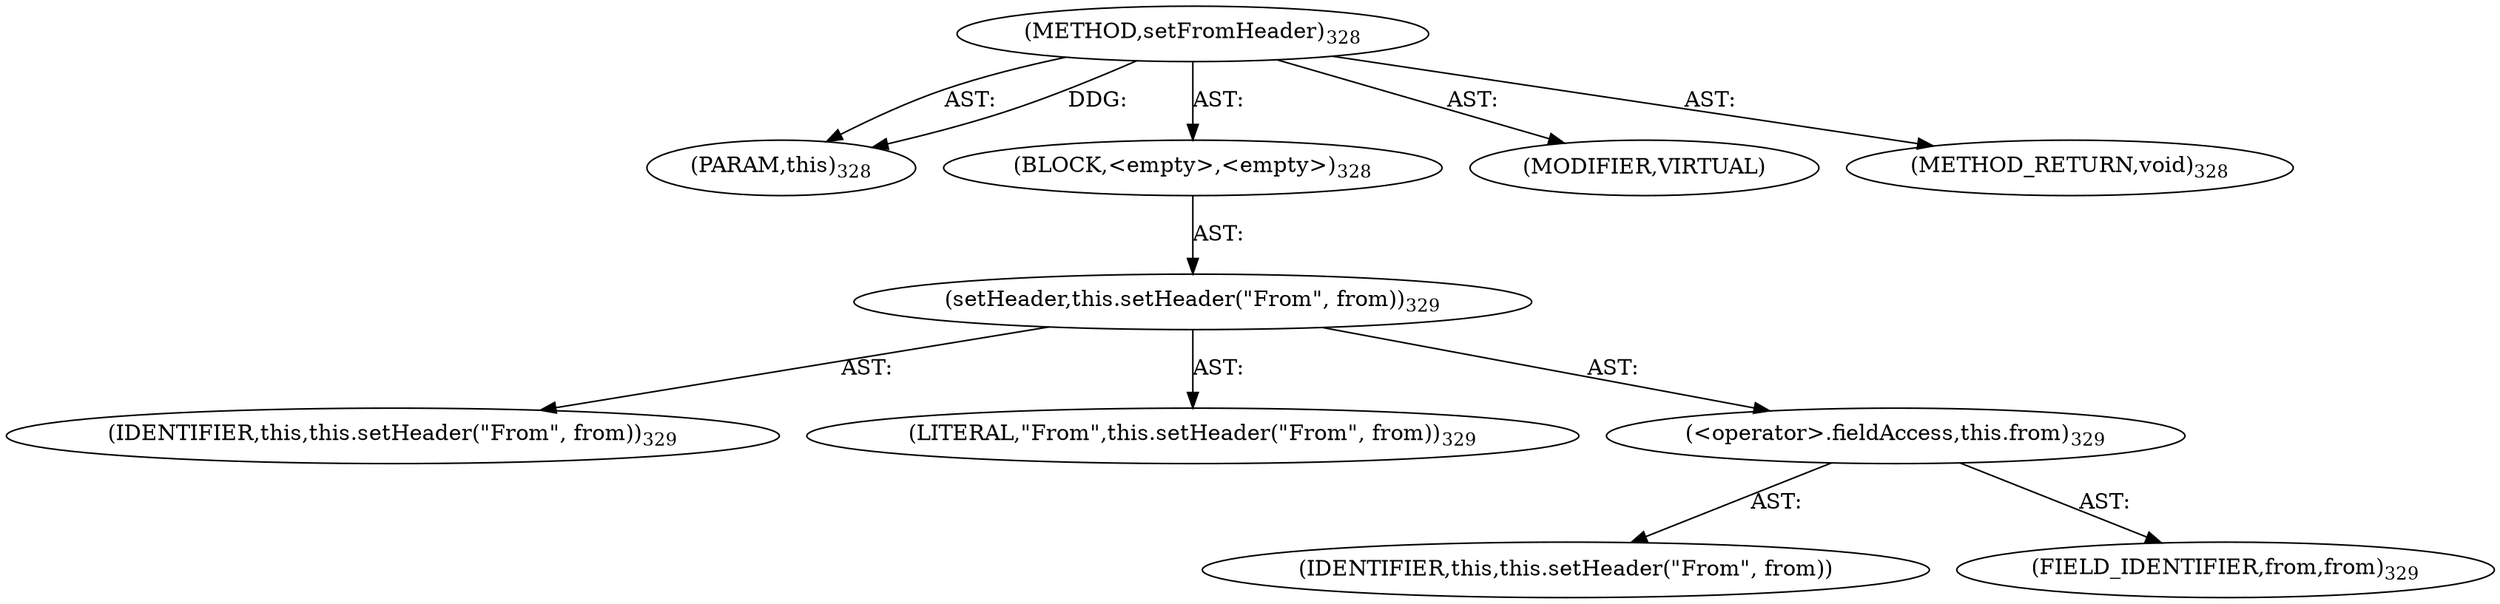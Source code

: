 digraph "setFromHeader" {  
"111669149708" [label = <(METHOD,setFromHeader)<SUB>328</SUB>> ]
"115964117000" [label = <(PARAM,this)<SUB>328</SUB>> ]
"25769803788" [label = <(BLOCK,&lt;empty&gt;,&lt;empty&gt;)<SUB>328</SUB>> ]
"30064771138" [label = <(setHeader,this.setHeader(&quot;From&quot;, from))<SUB>329</SUB>> ]
"68719476753" [label = <(IDENTIFIER,this,this.setHeader(&quot;From&quot;, from))<SUB>329</SUB>> ]
"90194313220" [label = <(LITERAL,&quot;From&quot;,this.setHeader(&quot;From&quot;, from))<SUB>329</SUB>> ]
"30064771139" [label = <(&lt;operator&gt;.fieldAccess,this.from)<SUB>329</SUB>> ]
"68719476816" [label = <(IDENTIFIER,this,this.setHeader(&quot;From&quot;, from))> ]
"55834574872" [label = <(FIELD_IDENTIFIER,from,from)<SUB>329</SUB>> ]
"133143986231" [label = <(MODIFIER,VIRTUAL)> ]
"128849018892" [label = <(METHOD_RETURN,void)<SUB>328</SUB>> ]
  "111669149708" -> "115964117000"  [ label = "AST: "] 
  "111669149708" -> "25769803788"  [ label = "AST: "] 
  "111669149708" -> "133143986231"  [ label = "AST: "] 
  "111669149708" -> "128849018892"  [ label = "AST: "] 
  "25769803788" -> "30064771138"  [ label = "AST: "] 
  "30064771138" -> "68719476753"  [ label = "AST: "] 
  "30064771138" -> "90194313220"  [ label = "AST: "] 
  "30064771138" -> "30064771139"  [ label = "AST: "] 
  "30064771139" -> "68719476816"  [ label = "AST: "] 
  "30064771139" -> "55834574872"  [ label = "AST: "] 
  "111669149708" -> "115964117000"  [ label = "DDG: "] 
}
